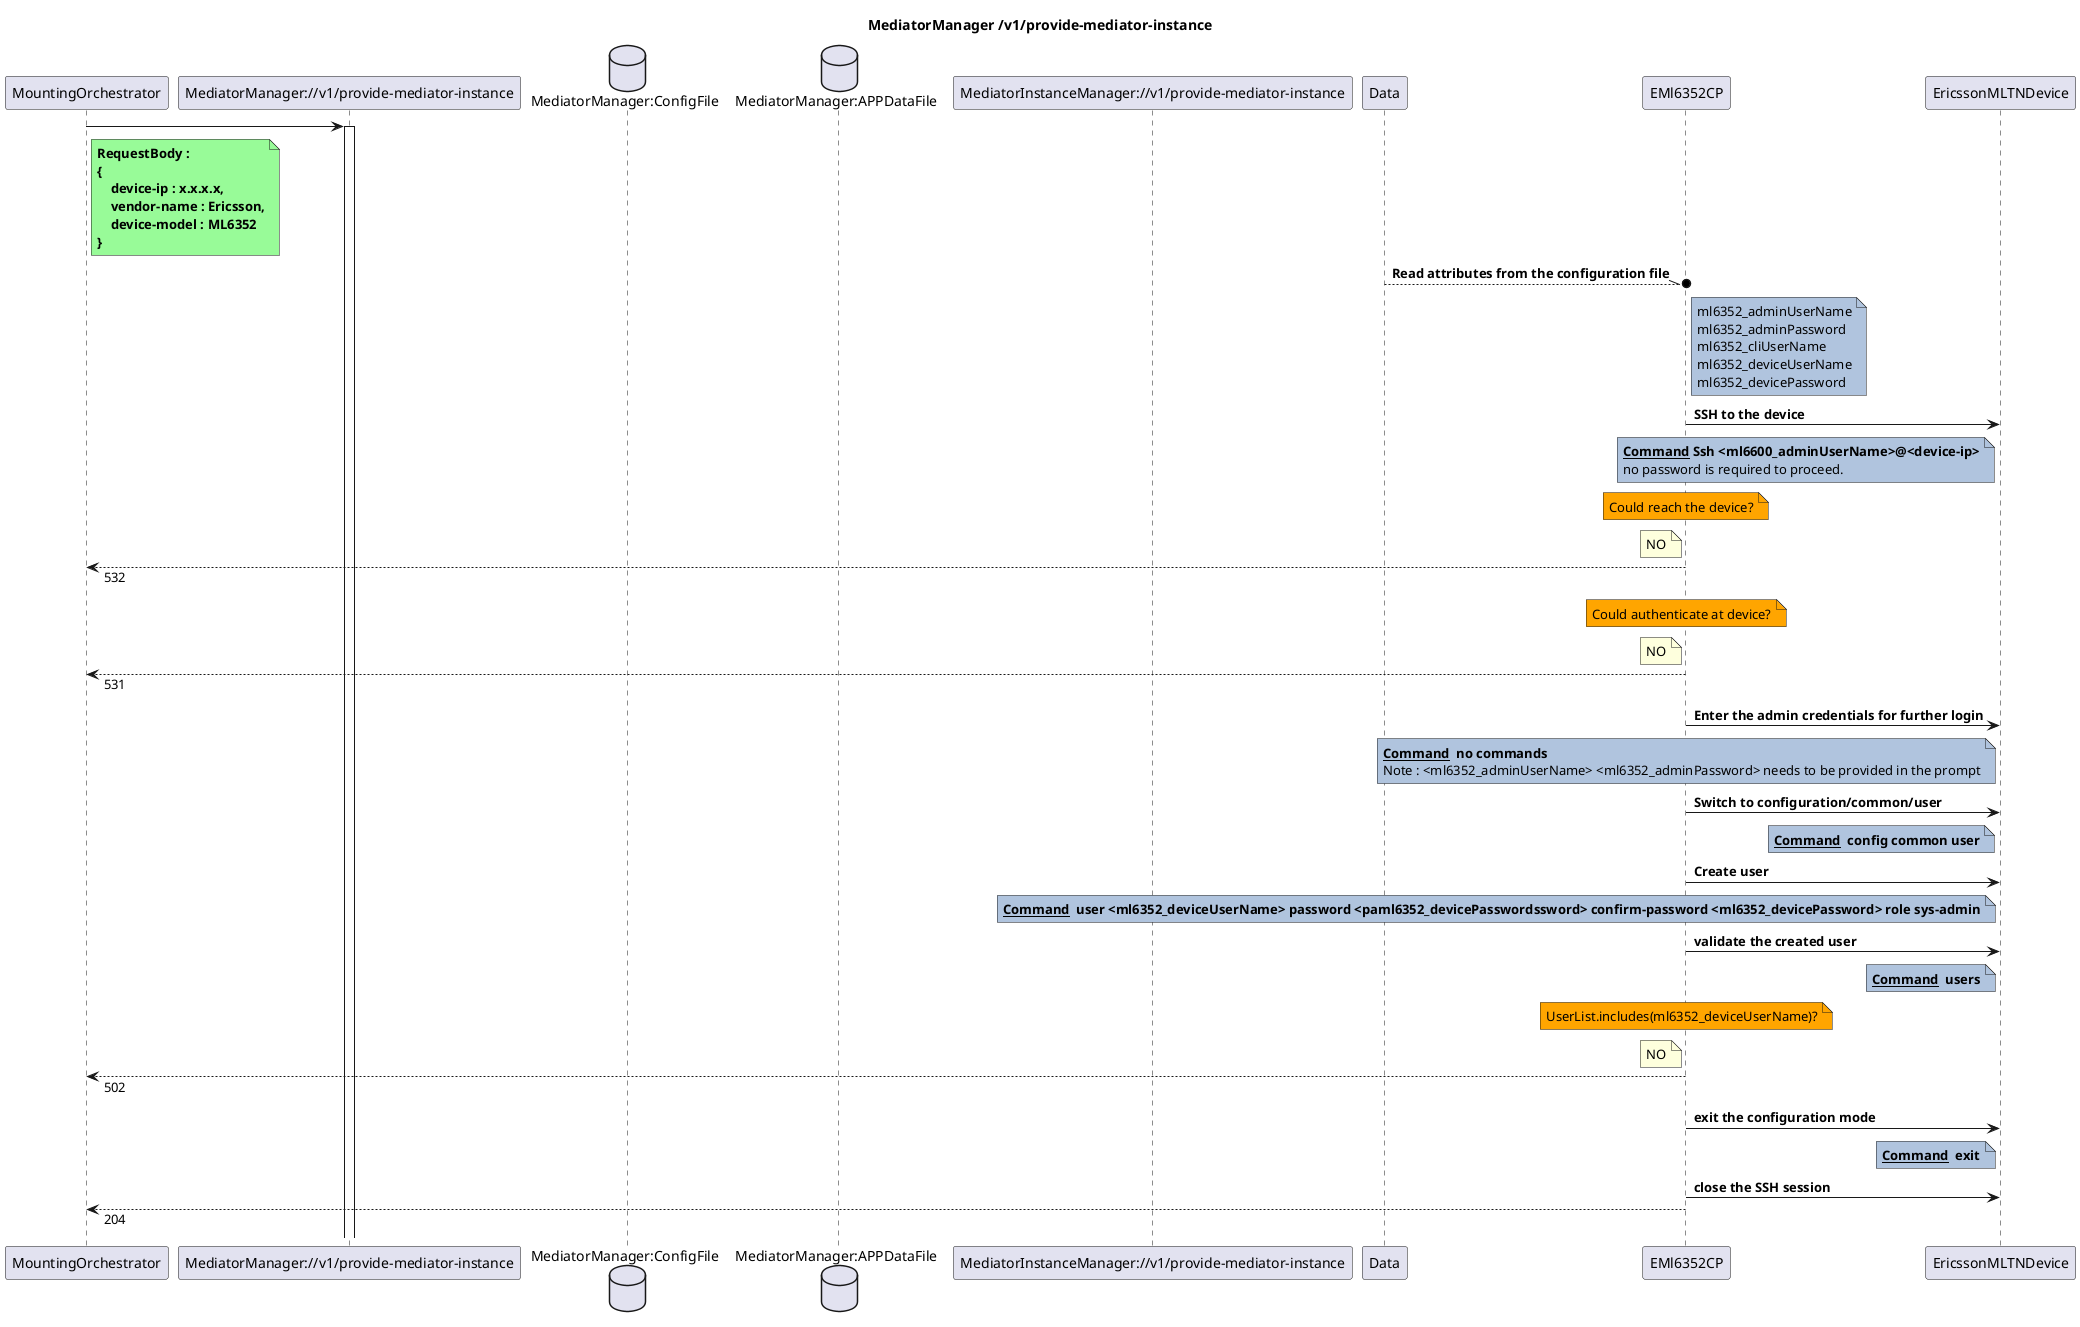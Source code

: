 @startuml CpMl6352
skinparam responseMessageBelowArrow true

title
MediatorManager /v1/provide-mediator-instance
end title

participant "MountingOrchestrator" as MO
participant "MediatorManager://v1/provide-mediator-instance" as MM
database "MediatorManager:ConfigFile" as Config
database "MediatorManager:APPDataFile" as AppData
participant "MediatorInstanceManager://v1/provide-mediator-instance" as MIMList
participant "MediatorInstanceManager://v1/provide-mediator-instance" as MIMList


MO -> MM : 
note right MO #PaleGreen
    <b>RequestBody : 
    <b>{
    <b>    device-ip : x.x.x.x,
    <b>    vendor-name : Ericsson,
    <b>    device-model : ML6352
    <b>}
  end note
activate MM
Data --\\o EMl6352CP : <b>Read attributes from the configuration file
note right EMl6352CP #LightSteelBlue
ml6352_adminUserName
ml6352_adminPassword
ml6352_cliUserName
ml6352_deviceUserName
ml6352_devicePassword
end note

EMl6352CP -> EricssonMLTNDevice : <b>SSH to the device
  note left EricssonMLTNDevice #LightSteelBlue
    <b><u>Command</u> Ssh <ml6600_adminUserName>@<device-ip>
    no password is required to proceed.
  end note
  note over EMl6352CP #orange
    Could reach the device?
  end note
  note left EMl6352CP
    NO
  end note
  MO <-- EMl6352CP : 532
  note over EMl6352CP #orange
    Could authenticate at device?
  end note
  note left EMl6352CP
    NO
  end note
  MO <-- EMl6352CP : 531

EMl6352CP -> EricssonMLTNDevice : <b>Enter the admin credentials for further login
  note left EricssonMLTNDevice #LightSteelBlue
    <b><u>Command</u>  no commands
    Note : <ml6352_adminUserName> <ml6352_adminPassword> needs to be provided in the prompt
  end note

EMl6352CP -> EricssonMLTNDevice : <b>Switch to configuration/common/user
  note left EricssonMLTNDevice #LightSteelBlue
    <b><u>Command</u>  config common user
  end note

EMl6352CP -> EricssonMLTNDevice : <b>Create user
  note left EricssonMLTNDevice #LightSteelBlue
    <b><u>Command</u>  user <ml6352_deviceUserName> password <paml6352_devicePasswordssword> confirm-password <ml6352_devicePassword> role sys-admin
  end note

EMl6352CP -> EricssonMLTNDevice : <b>validate the created user            
  note left EricssonMLTNDevice #LightSteelBlue
    <b><u>Command</u>  users
  end note
  note over EMl6352CP #Orange
    UserList.includes(ml6352_deviceUserName)?
  end note
  note left EMl6352CP
    NO
  end note
  MO <-- EMl6352CP : 502

EMl6352CP -> EricssonMLTNDevice : <b>exit the configuration mode
  note left EricssonMLTNDevice #LightSteelBlue
    <b><u>Command</u>  exit
  end note

EMl6352CP -> EricssonMLTNDevice : <b>close the SSH session

MO <-- EMl6352CP : 204

deactivate EMl6352CP

@enduml